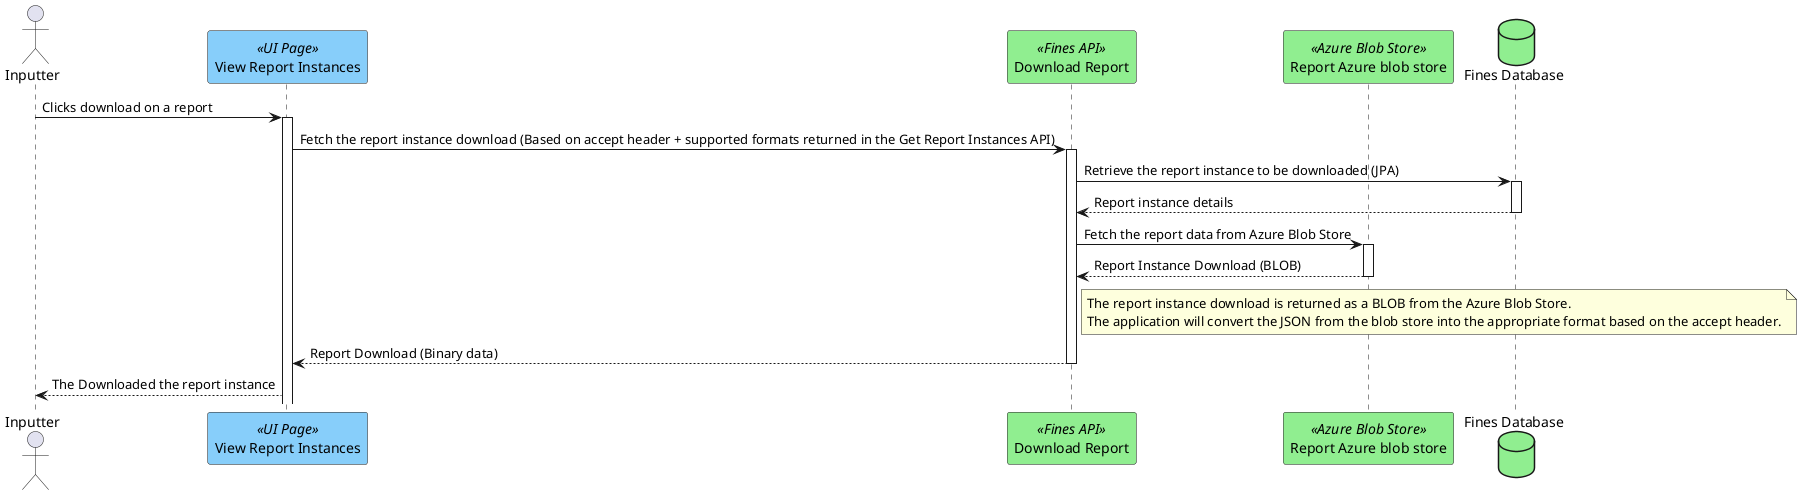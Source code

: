 @startuml
actor "Inputter" as user
participant "View Report Instances" as viewReportsInstances <<UI Page>> #lightskyblue
participant "Download Report" as getReportInstanceDownload <<Fines API>> #lightgreen
participant "Report Azure blob store" as reportBlobStore <<Azure Blob Store>> #lightgreen
database "Fines Database" as db #lightgreen

user -> viewReportsInstances ++: Clicks download on a report
viewReportsInstances -> getReportInstanceDownload ++ : Fetch the report instance download (Based on accept header + supported formats returned in the Get Report Instances API)
getReportInstanceDownload -> db ++ : Retrieve the report instance to be downloaded (JPA)
getReportInstanceDownload <-- db -- : Report instance details
getReportInstanceDownload -> reportBlobStore ++ : Fetch the report data from Azure Blob Store
getReportInstanceDownload <-- reportBlobStore -- : Report Instance Download (BLOB)
note right of getReportInstanceDownload
The report instance download is returned as a BLOB from the Azure Blob Store.
The application will convert the JSON from the blob store into the appropriate format based on the accept header.
end note
viewReportsInstances <-- getReportInstanceDownload -- : Report Download (Binary data)
user <-- viewReportsInstances: The Downloaded the report instance

@enduml